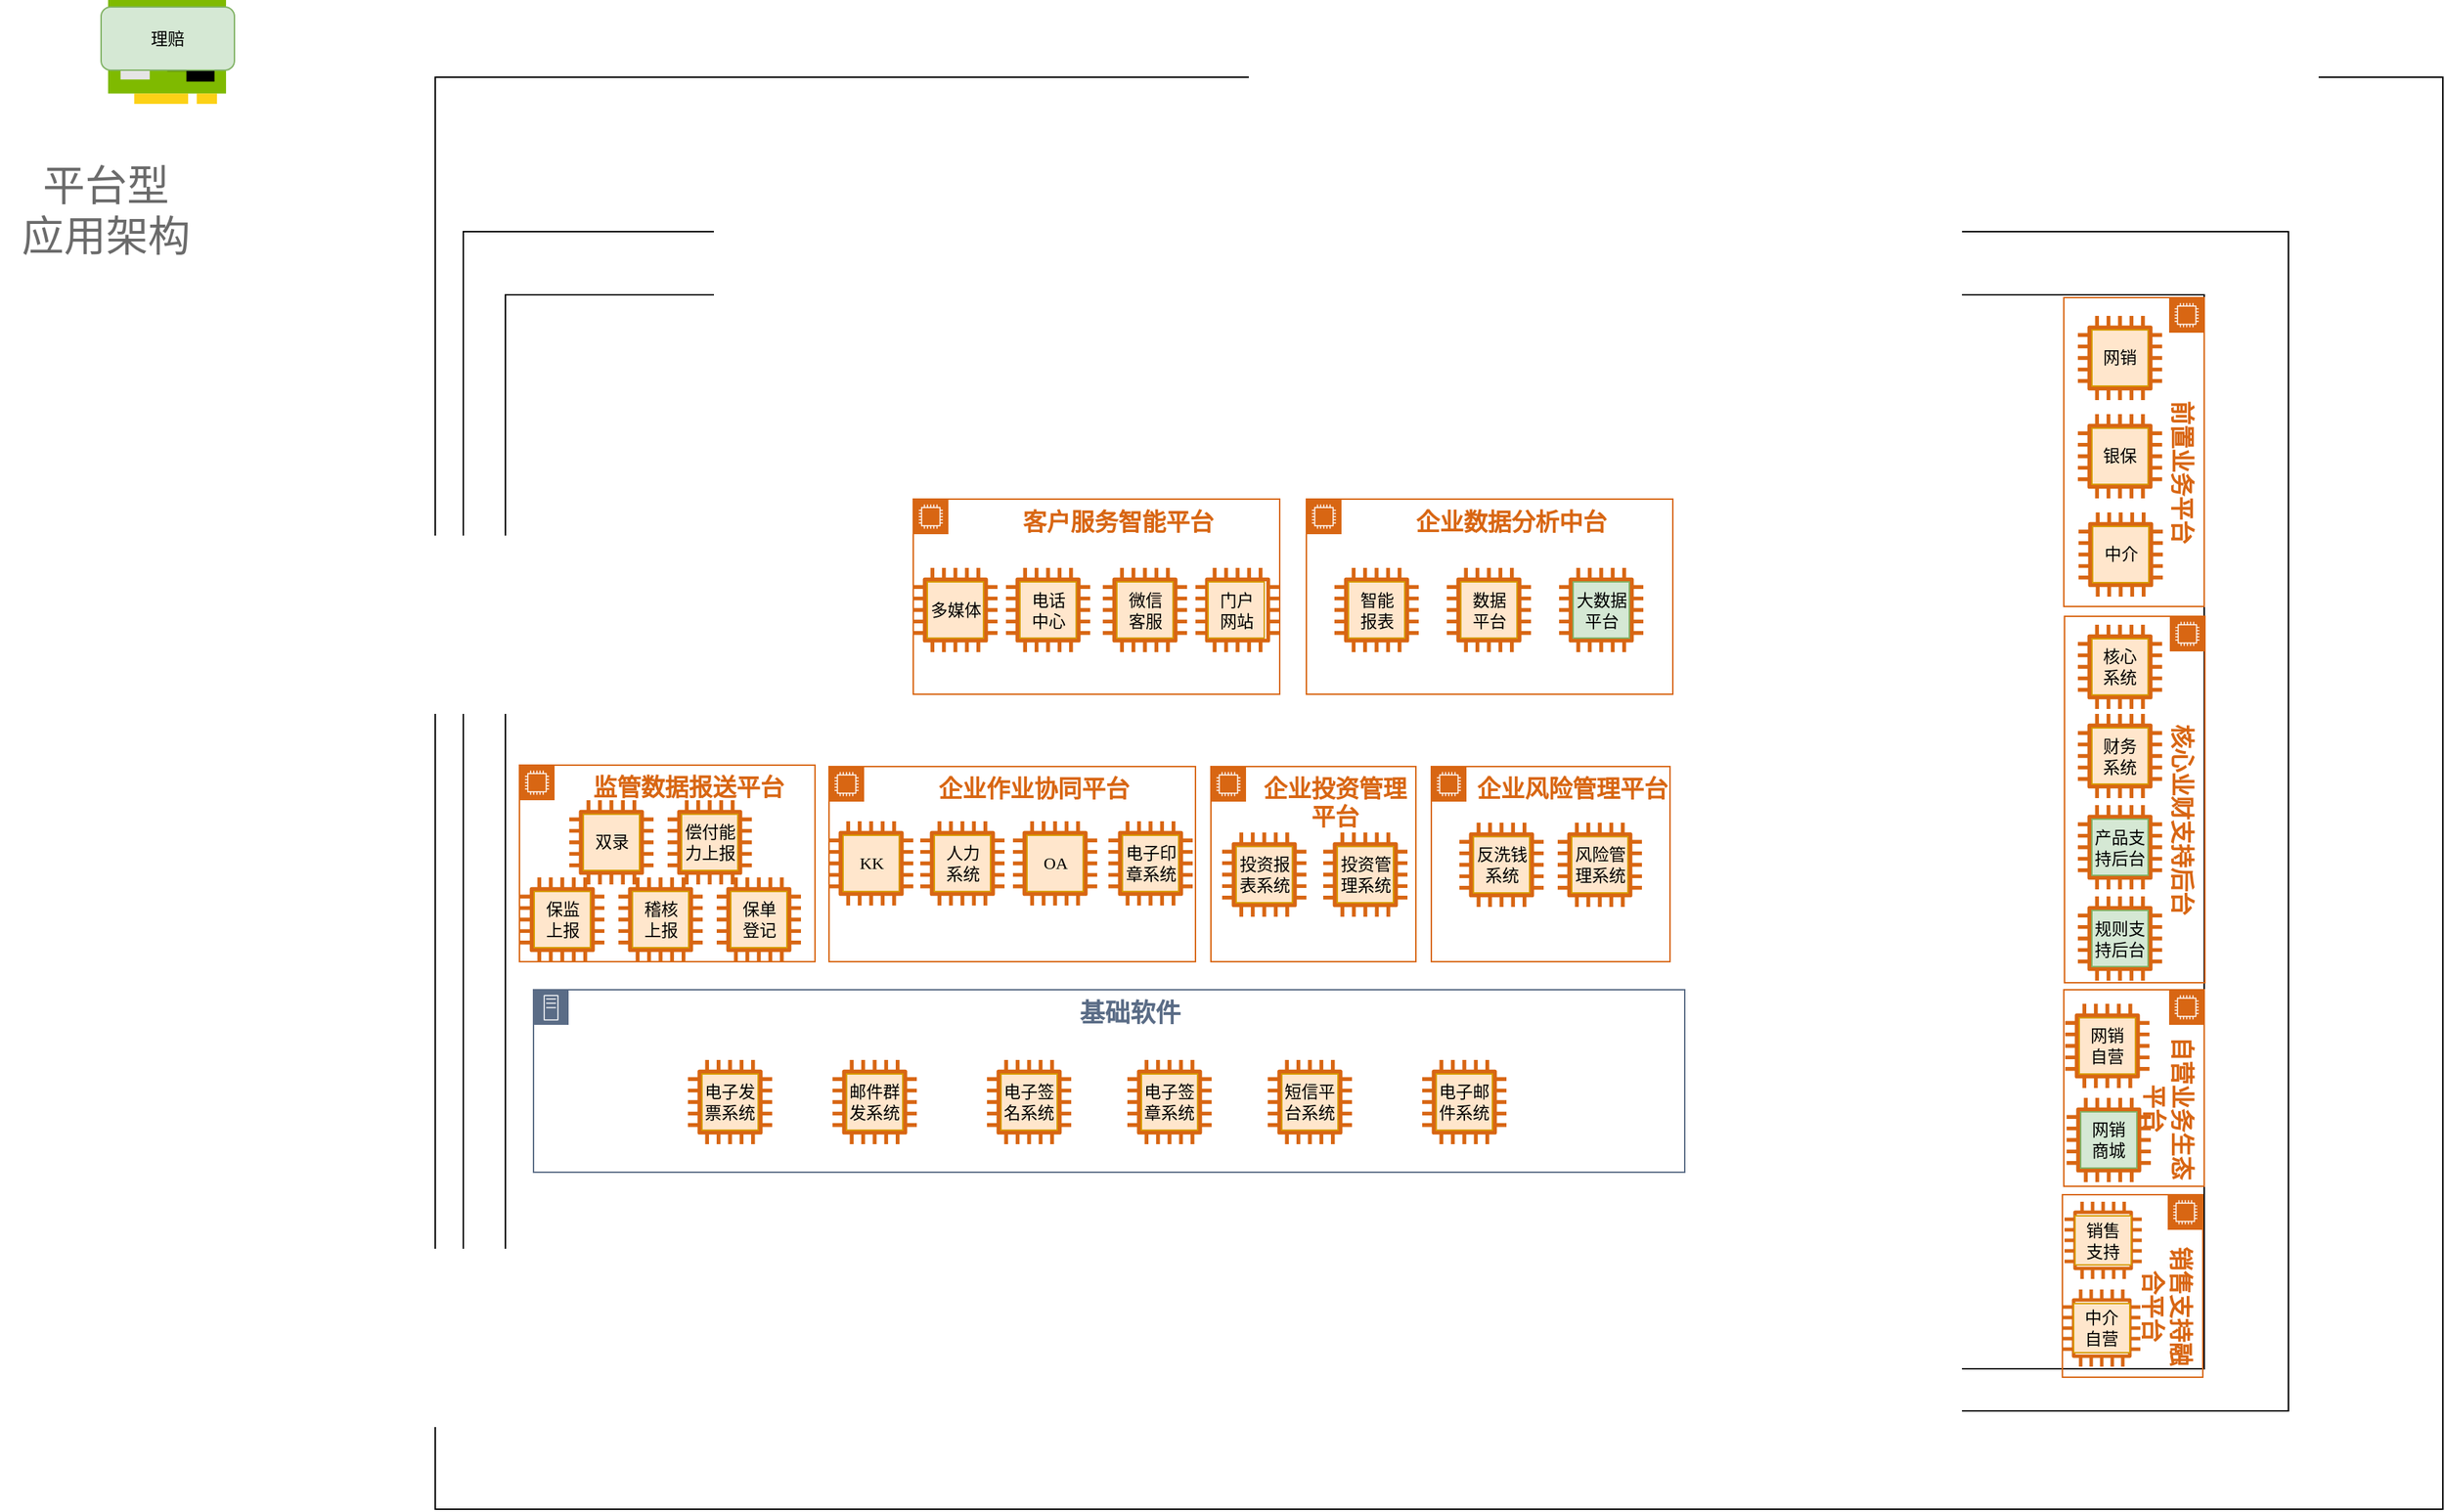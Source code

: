 <mxfile version="14.1.8" type="github">
  <diagram id="sYKwXVKbv2uJBlUBfK5V" name="第 1 页">
    <mxGraphModel dx="1086" dy="554" grid="1" gridSize="10" guides="1" tooltips="1" connect="0" arrows="1" fold="1" page="1" pageScale="1" pageWidth="1600" pageHeight="900" math="0" shadow="0">
      <root>
        <mxCell id="0" />
        <mxCell id="1" parent="0" />
        <mxCell id="cvLDwklnUyzjiHEsLTep-182" value="" style="verticalLabelPosition=bottom;verticalAlign=top;html=1;shape=mxgraph.basic.rect;fillColor2=none;strokeWidth=1;size=20;indent=5;" vertex="1" parent="1">
          <mxGeometry x="990" y="80" width="1430" height="1020" as="geometry" />
        </mxCell>
        <mxCell id="cvLDwklnUyzjiHEsLTep-153" value="平台型&lt;br&gt;应用架构" style="text;html=1;resizable=0;autosize=1;align=center;verticalAlign=middle;points=[];fillColor=none;strokeColor=none;rounded=0;labelBackgroundColor=none;fontFamily=Comic Sans MS;fontSize=30;fontColor=#6B6B6B;" vertex="1" parent="1">
          <mxGeometry x="680" y="130" width="150" height="90" as="geometry" />
        </mxCell>
        <mxCell id="cvLDwklnUyzjiHEsLTep-164" value="" style="aspect=fixed;html=1;points=[];align=center;image;fontSize=12;image=img/lib/mscae/NetworkInterfaceCard.svg;rotation=90;" vertex="1" parent="1">
          <mxGeometry x="762" y="20" width="74" height="84.08" as="geometry" />
        </mxCell>
        <mxCell id="cvLDwklnUyzjiHEsLTep-167" value="理赔" style="rounded=1;whiteSpace=wrap;html=1;fillColor=#d5e8d4;strokeColor=#82b366;" vertex="1" parent="1">
          <mxGeometry x="752" y="30" width="95" height="45" as="geometry" />
        </mxCell>
        <mxCell id="cvLDwklnUyzjiHEsLTep-183" value="" style="verticalLabelPosition=bottom;verticalAlign=top;html=1;shape=mxgraph.basic.rect;fillColor2=none;strokeWidth=1;size=20;indent=5;" vertex="1" parent="1">
          <mxGeometry x="1010" y="190" width="1300" height="840" as="geometry" />
        </mxCell>
        <mxCell id="cvLDwklnUyzjiHEsLTep-184" value="" style="verticalLabelPosition=bottom;verticalAlign=top;html=1;shape=mxgraph.basic.rect;fillColor2=none;strokeWidth=1;size=20;indent=5;" vertex="1" parent="1">
          <mxGeometry x="1040" y="235" width="1210" height="765" as="geometry" />
        </mxCell>
        <mxCell id="cvLDwklnUyzjiHEsLTep-201" value="&lt;span style=&quot;font-size: 17px&quot;&gt;&lt;b&gt;前置业务平台&lt;/b&gt;&lt;/span&gt;" style="points=[[0,0],[0.25,0],[0.5,0],[0.75,0],[1,0],[1,0.25],[1,0.5],[1,0.75],[1,1],[0.75,1],[0.5,1],[0.25,1],[0,1],[0,0.75],[0,0.5],[0,0.25]];outlineConnect=0;gradientColor=none;html=1;whiteSpace=wrap;fontSize=12;fontStyle=0;shape=mxgraph.aws4.group;grIcon=mxgraph.aws4.group_ec2_instance_contents;strokeColor=#D86613;fillColor=none;verticalAlign=top;align=center;spacingLeft=30;fontColor=#D86613;dashed=0;rotation=90;" vertex="1" parent="1">
          <mxGeometry x="2090" y="297" width="220" height="100" as="geometry" />
        </mxCell>
        <mxCell id="cvLDwklnUyzjiHEsLTep-208" value="" style="group" vertex="1" connectable="0" parent="1">
          <mxGeometry x="2160" y="250" width="60" height="60" as="geometry" />
        </mxCell>
        <mxCell id="cvLDwklnUyzjiHEsLTep-209" value="" style="outlineConnect=0;fontColor=#232F3E;gradientColor=none;fillColor=#D86613;strokeColor=none;dashed=0;verticalLabelPosition=bottom;verticalAlign=top;align=center;html=1;fontSize=12;fontStyle=0;aspect=fixed;pointerEvents=1;shape=mxgraph.aws4.instance2;labelBackgroundColor=none;" vertex="1" parent="cvLDwklnUyzjiHEsLTep-208">
          <mxGeometry width="60" height="60" as="geometry" />
        </mxCell>
        <mxCell id="cvLDwklnUyzjiHEsLTep-210" value="网销" style="whiteSpace=wrap;html=1;labelBackgroundColor=none;fontFamily=Comic Sans MS;fillColor=#ffe6cc;strokeColor=#d79b00;" vertex="1" parent="cvLDwklnUyzjiHEsLTep-208">
          <mxGeometry x="10" y="10" width="40" height="40" as="geometry" />
        </mxCell>
        <mxCell id="cvLDwklnUyzjiHEsLTep-213" value="&lt;b&gt;&lt;font style=&quot;font-size: 17px&quot;&gt;销售支持融合平台&lt;/font&gt;&lt;/b&gt;" style="points=[[0,0],[0.25,0],[0.5,0],[0.75,0],[1,0],[1,0.25],[1,0.5],[1,0.75],[1,1],[0.75,1],[0.5,1],[0.25,1],[0,1],[0,0.75],[0,0.5],[0,0.25]];outlineConnect=0;gradientColor=none;html=1;whiteSpace=wrap;fontSize=12;fontStyle=0;shape=mxgraph.aws4.group;grIcon=mxgraph.aws4.group_ec2_instance_contents;strokeColor=#D86613;fillColor=none;verticalAlign=top;align=center;spacingLeft=30;fontColor=#D86613;dashed=0;rotation=90;" vertex="1" parent="1">
          <mxGeometry x="2134" y="891" width="130" height="100" as="geometry" />
        </mxCell>
        <mxCell id="cvLDwklnUyzjiHEsLTep-214" value="" style="group" vertex="1" connectable="0" parent="1">
          <mxGeometry x="2147" y="943.5" width="60" height="55" as="geometry" />
        </mxCell>
        <mxCell id="cvLDwklnUyzjiHEsLTep-215" value="" style="outlineConnect=0;fontColor=#232F3E;gradientColor=none;fillColor=#D86613;strokeColor=none;dashed=0;verticalLabelPosition=bottom;verticalAlign=top;align=center;html=1;fontSize=12;fontStyle=0;aspect=fixed;pointerEvents=1;shape=mxgraph.aws4.instance2;labelBackgroundColor=none;" vertex="1" parent="cvLDwklnUyzjiHEsLTep-214">
          <mxGeometry width="60" height="55" as="geometry" />
        </mxCell>
        <mxCell id="cvLDwklnUyzjiHEsLTep-216" value="中介&lt;br&gt;自营" style="whiteSpace=wrap;html=1;labelBackgroundColor=none;fontFamily=Comic Sans MS;fillColor=#ffe6cc;strokeColor=#d79b00;" vertex="1" parent="cvLDwklnUyzjiHEsLTep-214">
          <mxGeometry x="10" y="10" width="40" height="35" as="geometry" />
        </mxCell>
        <mxCell id="cvLDwklnUyzjiHEsLTep-217" value="" style="group" vertex="1" connectable="0" parent="1">
          <mxGeometry x="2148" y="881" width="60" height="55" as="geometry" />
        </mxCell>
        <mxCell id="cvLDwklnUyzjiHEsLTep-218" value="" style="outlineConnect=0;fontColor=#232F3E;gradientColor=none;fillColor=#D86613;strokeColor=none;dashed=0;verticalLabelPosition=bottom;verticalAlign=top;align=center;html=1;fontSize=12;fontStyle=0;aspect=fixed;pointerEvents=1;shape=mxgraph.aws4.instance2;labelBackgroundColor=none;" vertex="1" parent="cvLDwklnUyzjiHEsLTep-217">
          <mxGeometry width="60" height="55" as="geometry" />
        </mxCell>
        <mxCell id="cvLDwklnUyzjiHEsLTep-219" value="销售&lt;br&gt;支持" style="whiteSpace=wrap;html=1;labelBackgroundColor=none;fontFamily=Comic Sans MS;fillColor=#ffe6cc;strokeColor=#d79b00;" vertex="1" parent="cvLDwklnUyzjiHEsLTep-217">
          <mxGeometry x="10" y="10" width="40" height="35" as="geometry" />
        </mxCell>
        <mxCell id="cvLDwklnUyzjiHEsLTep-227" value="&lt;b&gt;&lt;font style=&quot;font-size: 17px&quot;&gt;自营业务生态平台&lt;/font&gt;&lt;/b&gt;" style="points=[[0,0],[0.25,0],[0.5,0],[0.75,0],[1,0],[1,0.25],[1,0.5],[1,0.75],[1,1],[0.75,1],[0.5,1],[0.25,1],[0,1],[0,0.75],[0,0.5],[0,0.25]];outlineConnect=0;gradientColor=none;html=1;whiteSpace=wrap;fontSize=12;fontStyle=0;shape=mxgraph.aws4.group;grIcon=mxgraph.aws4.group_ec2_instance_contents;strokeColor=#D86613;fillColor=none;verticalAlign=top;align=center;spacingLeft=30;fontColor=#D86613;dashed=0;rotation=90;" vertex="1" parent="1">
          <mxGeometry x="2130" y="750" width="140" height="100" as="geometry" />
        </mxCell>
        <mxCell id="cvLDwklnUyzjiHEsLTep-228" value="" style="group" vertex="1" connectable="0" parent="1">
          <mxGeometry x="2151" y="740" width="60" height="60" as="geometry" />
        </mxCell>
        <mxCell id="cvLDwklnUyzjiHEsLTep-229" value="" style="outlineConnect=0;fontColor=#232F3E;gradientColor=none;fillColor=#D86613;strokeColor=none;dashed=0;verticalLabelPosition=bottom;verticalAlign=top;align=center;html=1;fontSize=12;fontStyle=0;aspect=fixed;pointerEvents=1;shape=mxgraph.aws4.instance2;labelBackgroundColor=none;" vertex="1" parent="cvLDwklnUyzjiHEsLTep-228">
          <mxGeometry width="60" height="60" as="geometry" />
        </mxCell>
        <mxCell id="cvLDwklnUyzjiHEsLTep-230" value="网销&lt;br&gt;自营" style="whiteSpace=wrap;html=1;labelBackgroundColor=none;fontFamily=Comic Sans MS;fillColor=#ffe6cc;strokeColor=#d79b00;" vertex="1" parent="cvLDwklnUyzjiHEsLTep-228">
          <mxGeometry x="10" y="10" width="40" height="40" as="geometry" />
        </mxCell>
        <mxCell id="cvLDwklnUyzjiHEsLTep-231" value="" style="group" vertex="1" connectable="0" parent="1">
          <mxGeometry x="2152" y="807" width="60" height="60" as="geometry" />
        </mxCell>
        <mxCell id="cvLDwklnUyzjiHEsLTep-232" value="" style="outlineConnect=0;fontColor=#232F3E;gradientColor=none;fillColor=#D86613;strokeColor=none;dashed=0;verticalLabelPosition=bottom;verticalAlign=top;align=center;html=1;fontSize=12;fontStyle=0;aspect=fixed;pointerEvents=1;shape=mxgraph.aws4.instance2;labelBackgroundColor=none;" vertex="1" parent="cvLDwklnUyzjiHEsLTep-231">
          <mxGeometry width="60" height="60" as="geometry" />
        </mxCell>
        <mxCell id="cvLDwklnUyzjiHEsLTep-233" value="网销&lt;br&gt;商城" style="whiteSpace=wrap;html=1;labelBackgroundColor=none;fontFamily=Comic Sans MS;fillColor=#d5e8d4;strokeColor=#82b366;" vertex="1" parent="cvLDwklnUyzjiHEsLTep-231">
          <mxGeometry x="10" y="10" width="40" height="40" as="geometry" />
        </mxCell>
        <mxCell id="cvLDwklnUyzjiHEsLTep-234" value="&lt;b&gt;&lt;font style=&quot;font-size: 17px&quot;&gt;核心业财支持后台&lt;/font&gt;&lt;/b&gt;" style="points=[[0,0],[0.25,0],[0.5,0],[0.75,0],[1,0],[1,0.25],[1,0.5],[1,0.75],[1,1],[0.75,1],[0.5,1],[0.25,1],[0,1],[0,0.75],[0,0.5],[0,0.25]];outlineConnect=0;gradientColor=none;html=1;whiteSpace=wrap;fontSize=12;fontStyle=0;shape=mxgraph.aws4.group;grIcon=mxgraph.aws4.group_ec2_instance_contents;strokeColor=#D86613;fillColor=none;verticalAlign=top;align=center;spacingLeft=30;fontColor=#D86613;dashed=0;rotation=90;" vertex="1" parent="1">
          <mxGeometry x="2070" y="544.5" width="261" height="100" as="geometry" />
        </mxCell>
        <mxCell id="cvLDwklnUyzjiHEsLTep-235" value="&lt;b&gt;&lt;font style=&quot;font-size: 17px&quot;&gt;客户服务智能平台&lt;/font&gt;&lt;/b&gt;" style="points=[[0,0],[0.25,0],[0.5,0],[0.75,0],[1,0],[1,0.25],[1,0.5],[1,0.75],[1,1],[0.75,1],[0.5,1],[0.25,1],[0,1],[0,0.75],[0,0.5],[0,0.25]];outlineConnect=0;gradientColor=none;html=1;whiteSpace=wrap;fontSize=12;fontStyle=0;shape=mxgraph.aws4.group;grIcon=mxgraph.aws4.group_ec2_instance_contents;strokeColor=#D86613;fillColor=none;verticalAlign=top;align=center;spacingLeft=30;fontColor=#D86613;dashed=0;" vertex="1" parent="1">
          <mxGeometry x="1330.5" y="380.5" width="261" height="139" as="geometry" />
        </mxCell>
        <mxCell id="cvLDwklnUyzjiHEsLTep-236" value="&lt;b&gt;&lt;font style=&quot;font-size: 17px&quot;&gt;企业数据分析中台&lt;/font&gt;&lt;/b&gt;" style="points=[[0,0],[0.25,0],[0.5,0],[0.75,0],[1,0],[1,0.25],[1,0.5],[1,0.75],[1,1],[0.75,1],[0.5,1],[0.25,1],[0,1],[0,0.75],[0,0.5],[0,0.25]];outlineConnect=0;gradientColor=none;html=1;whiteSpace=wrap;fontSize=12;fontStyle=0;shape=mxgraph.aws4.group;grIcon=mxgraph.aws4.group_ec2_instance_contents;strokeColor=#D86613;fillColor=none;verticalAlign=top;align=center;spacingLeft=30;fontColor=#D86613;dashed=0;" vertex="1" parent="1">
          <mxGeometry x="1610.5" y="380.5" width="261" height="139" as="geometry" />
        </mxCell>
        <mxCell id="cvLDwklnUyzjiHEsLTep-237" value="" style="group" vertex="1" connectable="0" parent="1">
          <mxGeometry x="2160" y="470" width="60" height="60" as="geometry" />
        </mxCell>
        <mxCell id="cvLDwklnUyzjiHEsLTep-238" value="" style="outlineConnect=0;fontColor=#232F3E;gradientColor=none;fillColor=#D86613;strokeColor=none;dashed=0;verticalLabelPosition=bottom;verticalAlign=top;align=center;html=1;fontSize=12;fontStyle=0;aspect=fixed;pointerEvents=1;shape=mxgraph.aws4.instance2;labelBackgroundColor=none;" vertex="1" parent="cvLDwklnUyzjiHEsLTep-237">
          <mxGeometry width="60" height="60" as="geometry" />
        </mxCell>
        <mxCell id="cvLDwklnUyzjiHEsLTep-239" value="核心&lt;br&gt;系统" style="whiteSpace=wrap;html=1;labelBackgroundColor=none;fontFamily=Comic Sans MS;fillColor=#ffe6cc;strokeColor=#d79b00;" vertex="1" parent="cvLDwklnUyzjiHEsLTep-237">
          <mxGeometry x="10" y="10" width="40" height="40" as="geometry" />
        </mxCell>
        <mxCell id="cvLDwklnUyzjiHEsLTep-240" value="" style="group" vertex="1" connectable="0" parent="1">
          <mxGeometry x="2160" y="533.5" width="60" height="60" as="geometry" />
        </mxCell>
        <mxCell id="cvLDwklnUyzjiHEsLTep-241" value="" style="outlineConnect=0;fontColor=#232F3E;gradientColor=none;fillColor=#D86613;strokeColor=none;dashed=0;verticalLabelPosition=bottom;verticalAlign=top;align=center;html=1;fontSize=12;fontStyle=0;aspect=fixed;pointerEvents=1;shape=mxgraph.aws4.instance2;labelBackgroundColor=none;" vertex="1" parent="cvLDwklnUyzjiHEsLTep-240">
          <mxGeometry width="60" height="60" as="geometry" />
        </mxCell>
        <mxCell id="cvLDwklnUyzjiHEsLTep-242" value="财务&lt;br&gt;系统" style="whiteSpace=wrap;html=1;labelBackgroundColor=none;fontFamily=Comic Sans MS;fillColor=#ffe6cc;strokeColor=#d79b00;" vertex="1" parent="cvLDwklnUyzjiHEsLTep-240">
          <mxGeometry x="10" y="10" width="40" height="40" as="geometry" />
        </mxCell>
        <mxCell id="cvLDwklnUyzjiHEsLTep-243" value="" style="group" vertex="1" connectable="0" parent="1">
          <mxGeometry x="1330.5" y="429.5" width="60" height="60" as="geometry" />
        </mxCell>
        <mxCell id="cvLDwklnUyzjiHEsLTep-244" value="" style="outlineConnect=0;fontColor=#232F3E;gradientColor=none;fillColor=#D86613;strokeColor=none;dashed=0;verticalLabelPosition=bottom;verticalAlign=top;align=center;html=1;fontSize=12;fontStyle=0;aspect=fixed;pointerEvents=1;shape=mxgraph.aws4.instance2;labelBackgroundColor=none;" vertex="1" parent="cvLDwklnUyzjiHEsLTep-243">
          <mxGeometry width="60" height="60" as="geometry" />
        </mxCell>
        <mxCell id="cvLDwklnUyzjiHEsLTep-245" value="多媒体" style="whiteSpace=wrap;html=1;labelBackgroundColor=none;fontFamily=Comic Sans MS;fillColor=#ffe6cc;strokeColor=#d79b00;" vertex="1" parent="cvLDwklnUyzjiHEsLTep-243">
          <mxGeometry x="10" y="10" width="40" height="40" as="geometry" />
        </mxCell>
        <mxCell id="cvLDwklnUyzjiHEsLTep-246" value="" style="group" vertex="1" connectable="0" parent="1">
          <mxGeometry x="1396.5" y="429.5" width="60" height="60" as="geometry" />
        </mxCell>
        <mxCell id="cvLDwklnUyzjiHEsLTep-247" value="" style="outlineConnect=0;fontColor=#232F3E;gradientColor=none;fillColor=#D86613;strokeColor=none;dashed=0;verticalLabelPosition=bottom;verticalAlign=top;align=center;html=1;fontSize=12;fontStyle=0;aspect=fixed;pointerEvents=1;shape=mxgraph.aws4.instance2;labelBackgroundColor=none;" vertex="1" parent="cvLDwklnUyzjiHEsLTep-246">
          <mxGeometry width="60" height="60" as="geometry" />
        </mxCell>
        <mxCell id="cvLDwklnUyzjiHEsLTep-248" value="电话&lt;br&gt;中心" style="whiteSpace=wrap;html=1;labelBackgroundColor=none;fontFamily=Comic Sans MS;fillColor=#ffe6cc;strokeColor=#d79b00;" vertex="1" parent="cvLDwklnUyzjiHEsLTep-246">
          <mxGeometry x="10" y="10" width="40" height="40" as="geometry" />
        </mxCell>
        <mxCell id="cvLDwklnUyzjiHEsLTep-249" value="" style="group" vertex="1" connectable="0" parent="1">
          <mxGeometry x="1465.5" y="429.5" width="60" height="60" as="geometry" />
        </mxCell>
        <mxCell id="cvLDwklnUyzjiHEsLTep-250" value="" style="outlineConnect=0;fontColor=#232F3E;gradientColor=none;fillColor=#D86613;strokeColor=none;dashed=0;verticalLabelPosition=bottom;verticalAlign=top;align=center;html=1;fontSize=12;fontStyle=0;aspect=fixed;pointerEvents=1;shape=mxgraph.aws4.instance2;labelBackgroundColor=none;" vertex="1" parent="cvLDwklnUyzjiHEsLTep-249">
          <mxGeometry width="60" height="60" as="geometry" />
        </mxCell>
        <mxCell id="cvLDwklnUyzjiHEsLTep-251" value="微信&lt;br&gt;客服&lt;br&gt;" style="whiteSpace=wrap;html=1;labelBackgroundColor=none;fontFamily=Comic Sans MS;fillColor=#ffe6cc;strokeColor=#d79b00;" vertex="1" parent="cvLDwklnUyzjiHEsLTep-249">
          <mxGeometry x="10" y="10" width="40" height="40" as="geometry" />
        </mxCell>
        <mxCell id="cvLDwklnUyzjiHEsLTep-252" value="" style="group" vertex="1" connectable="0" parent="1">
          <mxGeometry x="1531.5" y="429.5" width="60" height="60" as="geometry" />
        </mxCell>
        <mxCell id="cvLDwklnUyzjiHEsLTep-253" value="" style="outlineConnect=0;fontColor=#232F3E;gradientColor=none;fillColor=#D86613;strokeColor=none;dashed=0;verticalLabelPosition=bottom;verticalAlign=top;align=center;html=1;fontSize=12;fontStyle=0;aspect=fixed;pointerEvents=1;shape=mxgraph.aws4.instance2;labelBackgroundColor=none;" vertex="1" parent="cvLDwklnUyzjiHEsLTep-252">
          <mxGeometry width="60" height="60" as="geometry" />
        </mxCell>
        <mxCell id="cvLDwklnUyzjiHEsLTep-254" value="门户&lt;br&gt;网站" style="whiteSpace=wrap;html=1;labelBackgroundColor=none;fontFamily=Comic Sans MS;fillColor=#ffe6cc;strokeColor=#d79b00;" vertex="1" parent="cvLDwklnUyzjiHEsLTep-252">
          <mxGeometry x="9" y="10" width="40" height="40" as="geometry" />
        </mxCell>
        <mxCell id="cvLDwklnUyzjiHEsLTep-255" value="" style="group" vertex="1" connectable="0" parent="1">
          <mxGeometry x="1630.5" y="429.5" width="60" height="60" as="geometry" />
        </mxCell>
        <mxCell id="cvLDwklnUyzjiHEsLTep-256" value="" style="outlineConnect=0;fontColor=#232F3E;gradientColor=none;fillColor=#D86613;strokeColor=none;dashed=0;verticalLabelPosition=bottom;verticalAlign=top;align=center;html=1;fontSize=12;fontStyle=0;aspect=fixed;pointerEvents=1;shape=mxgraph.aws4.instance2;labelBackgroundColor=none;" vertex="1" parent="cvLDwklnUyzjiHEsLTep-255">
          <mxGeometry width="60" height="60" as="geometry" />
        </mxCell>
        <mxCell id="cvLDwklnUyzjiHEsLTep-257" value="智能&lt;br&gt;报表" style="whiteSpace=wrap;html=1;labelBackgroundColor=none;fontFamily=Comic Sans MS;fillColor=#ffe6cc;strokeColor=#d79b00;" vertex="1" parent="cvLDwklnUyzjiHEsLTep-255">
          <mxGeometry x="10" y="10" width="40" height="40" as="geometry" />
        </mxCell>
        <mxCell id="cvLDwklnUyzjiHEsLTep-258" value="" style="group" vertex="1" connectable="0" parent="1">
          <mxGeometry x="1710.5" y="429.5" width="60" height="60" as="geometry" />
        </mxCell>
        <mxCell id="cvLDwklnUyzjiHEsLTep-259" value="" style="outlineConnect=0;fontColor=#232F3E;gradientColor=none;fillColor=#D86613;strokeColor=none;dashed=0;verticalLabelPosition=bottom;verticalAlign=top;align=center;html=1;fontSize=12;fontStyle=0;aspect=fixed;pointerEvents=1;shape=mxgraph.aws4.instance2;labelBackgroundColor=none;" vertex="1" parent="cvLDwklnUyzjiHEsLTep-258">
          <mxGeometry width="60" height="60" as="geometry" />
        </mxCell>
        <mxCell id="cvLDwklnUyzjiHEsLTep-260" value="数据&lt;br&gt;平台" style="whiteSpace=wrap;html=1;labelBackgroundColor=none;fontFamily=Comic Sans MS;fillColor=#ffe6cc;strokeColor=#d79b00;" vertex="1" parent="cvLDwklnUyzjiHEsLTep-258">
          <mxGeometry x="10" y="10" width="40" height="40" as="geometry" />
        </mxCell>
        <mxCell id="cvLDwklnUyzjiHEsLTep-261" value="" style="group" vertex="1" connectable="0" parent="1">
          <mxGeometry x="2160" y="598.5" width="60" height="60" as="geometry" />
        </mxCell>
        <mxCell id="cvLDwklnUyzjiHEsLTep-262" value="" style="outlineConnect=0;fontColor=#232F3E;gradientColor=none;fillColor=#D86613;strokeColor=none;dashed=0;verticalLabelPosition=bottom;verticalAlign=top;align=center;html=1;fontSize=12;fontStyle=0;aspect=fixed;pointerEvents=1;shape=mxgraph.aws4.instance2;labelBackgroundColor=none;" vertex="1" parent="cvLDwklnUyzjiHEsLTep-261">
          <mxGeometry width="60" height="60" as="geometry" />
        </mxCell>
        <mxCell id="cvLDwklnUyzjiHEsLTep-263" value="产品支持后台" style="whiteSpace=wrap;html=1;labelBackgroundColor=none;fontFamily=Comic Sans MS;fillColor=#d5e8d4;strokeColor=#82b366;" vertex="1" parent="cvLDwklnUyzjiHEsLTep-261">
          <mxGeometry x="10" y="10" width="40" height="40" as="geometry" />
        </mxCell>
        <mxCell id="cvLDwklnUyzjiHEsLTep-264" value="" style="group" vertex="1" connectable="0" parent="1">
          <mxGeometry x="2160" y="663.5" width="60" height="60" as="geometry" />
        </mxCell>
        <mxCell id="cvLDwklnUyzjiHEsLTep-265" value="" style="outlineConnect=0;fontColor=#232F3E;gradientColor=none;fillColor=#D86613;strokeColor=none;dashed=0;verticalLabelPosition=bottom;verticalAlign=top;align=center;html=1;fontSize=12;fontStyle=0;aspect=fixed;pointerEvents=1;shape=mxgraph.aws4.instance2;labelBackgroundColor=none;" vertex="1" parent="cvLDwklnUyzjiHEsLTep-264">
          <mxGeometry width="60" height="60" as="geometry" />
        </mxCell>
        <mxCell id="cvLDwklnUyzjiHEsLTep-266" value="规则支持后台" style="whiteSpace=wrap;html=1;labelBackgroundColor=none;fontFamily=Comic Sans MS;fillColor=#d5e8d4;strokeColor=#82b366;" vertex="1" parent="cvLDwklnUyzjiHEsLTep-264">
          <mxGeometry x="10" y="10" width="40" height="40" as="geometry" />
        </mxCell>
        <mxCell id="cvLDwklnUyzjiHEsLTep-267" value="" style="group" vertex="1" connectable="0" parent="1">
          <mxGeometry x="1790.5" y="429.5" width="60" height="60" as="geometry" />
        </mxCell>
        <mxCell id="cvLDwklnUyzjiHEsLTep-268" value="" style="outlineConnect=0;fontColor=#232F3E;gradientColor=none;fillColor=#D86613;strokeColor=none;dashed=0;verticalLabelPosition=bottom;verticalAlign=top;align=center;html=1;fontSize=12;fontStyle=0;aspect=fixed;pointerEvents=1;shape=mxgraph.aws4.instance2;labelBackgroundColor=none;" vertex="1" parent="cvLDwklnUyzjiHEsLTep-267">
          <mxGeometry width="60" height="60" as="geometry" />
        </mxCell>
        <mxCell id="cvLDwklnUyzjiHEsLTep-269" value="大数据&lt;br&gt;平台" style="whiteSpace=wrap;html=1;labelBackgroundColor=none;fontFamily=Comic Sans MS;fillColor=#d5e8d4;strokeColor=#82b366;" vertex="1" parent="cvLDwklnUyzjiHEsLTep-267">
          <mxGeometry x="10" y="10" width="40" height="40" as="geometry" />
        </mxCell>
        <mxCell id="cvLDwklnUyzjiHEsLTep-270" value="&lt;b&gt;&lt;font style=&quot;font-size: 17px&quot;&gt;监管数据报送平台&lt;/font&gt;&lt;/b&gt;" style="points=[[0,0],[0.25,0],[0.5,0],[0.75,0],[1,0],[1,0.25],[1,0.5],[1,0.75],[1,1],[0.75,1],[0.5,1],[0.25,1],[0,1],[0,0.75],[0,0.5],[0,0.25]];outlineConnect=0;gradientColor=none;html=1;whiteSpace=wrap;fontSize=12;fontStyle=0;shape=mxgraph.aws4.group;grIcon=mxgraph.aws4.group_ec2_instance_contents;strokeColor=#D86613;fillColor=none;verticalAlign=top;align=center;spacingLeft=30;fontColor=#D86613;dashed=0;" vertex="1" parent="1">
          <mxGeometry x="1050" y="570" width="210.5" height="140" as="geometry" />
        </mxCell>
        <mxCell id="cvLDwklnUyzjiHEsLTep-271" value="&lt;b&gt;&lt;font style=&quot;font-size: 17px&quot;&gt;企业作业协同平台&lt;/font&gt;&lt;/b&gt;" style="points=[[0,0],[0.25,0],[0.5,0],[0.75,0],[1,0],[1,0.25],[1,0.5],[1,0.75],[1,1],[0.75,1],[0.5,1],[0.25,1],[0,1],[0,0.75],[0,0.5],[0,0.25]];outlineConnect=0;gradientColor=none;html=1;whiteSpace=wrap;fontSize=12;fontStyle=0;shape=mxgraph.aws4.group;grIcon=mxgraph.aws4.group_ec2_instance_contents;strokeColor=#D86613;fillColor=none;verticalAlign=top;align=center;spacingLeft=30;fontColor=#D86613;dashed=0;" vertex="1" parent="1">
          <mxGeometry x="1270.5" y="571" width="261" height="139" as="geometry" />
        </mxCell>
        <mxCell id="cvLDwklnUyzjiHEsLTep-272" value="&lt;b&gt;&lt;font style=&quot;font-size: 17px&quot;&gt;企业投资管理平台&lt;/font&gt;&lt;/b&gt;" style="points=[[0,0],[0.25,0],[0.5,0],[0.75,0],[1,0],[1,0.25],[1,0.5],[1,0.75],[1,1],[0.75,1],[0.5,1],[0.25,1],[0,1],[0,0.75],[0,0.5],[0,0.25]];outlineConnect=0;gradientColor=none;html=1;whiteSpace=wrap;fontSize=12;fontStyle=0;shape=mxgraph.aws4.group;grIcon=mxgraph.aws4.group_ec2_instance_contents;strokeColor=#D86613;fillColor=none;verticalAlign=top;align=center;spacingLeft=30;fontColor=#D86613;dashed=0;" vertex="1" parent="1">
          <mxGeometry x="1542.5" y="571" width="146" height="139" as="geometry" />
        </mxCell>
        <mxCell id="cvLDwklnUyzjiHEsLTep-273" value="&lt;b&gt;&lt;font style=&quot;font-size: 17px&quot;&gt;企业风险管理平台&lt;/font&gt;&lt;/b&gt;" style="points=[[0,0],[0.25,0],[0.5,0],[0.75,0],[1,0],[1,0.25],[1,0.5],[1,0.75],[1,1],[0.75,1],[0.5,1],[0.25,1],[0,1],[0,0.75],[0,0.5],[0,0.25]];outlineConnect=0;gradientColor=none;html=1;whiteSpace=wrap;fontSize=12;fontStyle=0;shape=mxgraph.aws4.group;grIcon=mxgraph.aws4.group_ec2_instance_contents;strokeColor=#D86613;fillColor=none;verticalAlign=top;align=center;spacingLeft=30;fontColor=#D86613;dashed=0;" vertex="1" parent="1">
          <mxGeometry x="1699.5" y="571" width="170" height="139" as="geometry" />
        </mxCell>
        <mxCell id="cvLDwklnUyzjiHEsLTep-274" value="" style="group" vertex="1" connectable="0" parent="1">
          <mxGeometry x="1050.5" y="650" width="60" height="60" as="geometry" />
        </mxCell>
        <mxCell id="cvLDwklnUyzjiHEsLTep-275" value="" style="outlineConnect=0;fontColor=#232F3E;gradientColor=none;fillColor=#D86613;strokeColor=none;dashed=0;verticalLabelPosition=bottom;verticalAlign=top;align=center;html=1;fontSize=12;fontStyle=0;aspect=fixed;pointerEvents=1;shape=mxgraph.aws4.instance2;labelBackgroundColor=none;" vertex="1" parent="cvLDwklnUyzjiHEsLTep-274">
          <mxGeometry width="60" height="60" as="geometry" />
        </mxCell>
        <mxCell id="cvLDwklnUyzjiHEsLTep-276" value="保监&lt;br&gt;上报" style="whiteSpace=wrap;html=1;labelBackgroundColor=none;fontFamily=Comic Sans MS;fillColor=#ffe6cc;strokeColor=#d79b00;" vertex="1" parent="cvLDwklnUyzjiHEsLTep-274">
          <mxGeometry x="10" y="10" width="40" height="40" as="geometry" />
        </mxCell>
        <mxCell id="cvLDwklnUyzjiHEsLTep-277" value="" style="group" vertex="1" connectable="0" parent="1">
          <mxGeometry x="1120.5" y="650" width="60" height="60" as="geometry" />
        </mxCell>
        <mxCell id="cvLDwklnUyzjiHEsLTep-278" value="" style="outlineConnect=0;fontColor=#232F3E;gradientColor=none;fillColor=#D86613;strokeColor=none;dashed=0;verticalLabelPosition=bottom;verticalAlign=top;align=center;html=1;fontSize=12;fontStyle=0;aspect=fixed;pointerEvents=1;shape=mxgraph.aws4.instance2;labelBackgroundColor=none;" vertex="1" parent="cvLDwklnUyzjiHEsLTep-277">
          <mxGeometry width="60" height="60" as="geometry" />
        </mxCell>
        <mxCell id="cvLDwklnUyzjiHEsLTep-279" value="稽核&lt;br&gt;上报" style="whiteSpace=wrap;html=1;labelBackgroundColor=none;fontFamily=Comic Sans MS;fillColor=#ffe6cc;strokeColor=#d79b00;" vertex="1" parent="cvLDwklnUyzjiHEsLTep-277">
          <mxGeometry x="10" y="10" width="40" height="40" as="geometry" />
        </mxCell>
        <mxCell id="cvLDwklnUyzjiHEsLTep-280" value="" style="group" vertex="1" connectable="0" parent="1">
          <mxGeometry x="1190.5" y="650" width="60" height="60" as="geometry" />
        </mxCell>
        <mxCell id="cvLDwklnUyzjiHEsLTep-281" value="" style="outlineConnect=0;fontColor=#232F3E;gradientColor=none;fillColor=#D86613;strokeColor=none;dashed=0;verticalLabelPosition=bottom;verticalAlign=top;align=center;html=1;fontSize=12;fontStyle=0;aspect=fixed;pointerEvents=1;shape=mxgraph.aws4.instance2;labelBackgroundColor=none;" vertex="1" parent="cvLDwklnUyzjiHEsLTep-280">
          <mxGeometry width="60" height="60" as="geometry" />
        </mxCell>
        <mxCell id="cvLDwklnUyzjiHEsLTep-282" value="保单&lt;br&gt;登记" style="whiteSpace=wrap;html=1;labelBackgroundColor=none;fontFamily=Comic Sans MS;fillColor=#ffe6cc;strokeColor=#d79b00;" vertex="1" parent="cvLDwklnUyzjiHEsLTep-280">
          <mxGeometry x="10" y="10" width="40" height="40" as="geometry" />
        </mxCell>
        <mxCell id="cvLDwklnUyzjiHEsLTep-283" value="" style="group" vertex="1" connectable="0" parent="1">
          <mxGeometry x="1085.5" y="595" width="60" height="60" as="geometry" />
        </mxCell>
        <mxCell id="cvLDwklnUyzjiHEsLTep-284" value="" style="outlineConnect=0;fontColor=#232F3E;gradientColor=none;fillColor=#D86613;strokeColor=none;dashed=0;verticalLabelPosition=bottom;verticalAlign=top;align=center;html=1;fontSize=12;fontStyle=0;aspect=fixed;pointerEvents=1;shape=mxgraph.aws4.instance2;labelBackgroundColor=none;" vertex="1" parent="cvLDwklnUyzjiHEsLTep-283">
          <mxGeometry width="60" height="60" as="geometry" />
        </mxCell>
        <mxCell id="cvLDwklnUyzjiHEsLTep-285" value="双录" style="whiteSpace=wrap;html=1;labelBackgroundColor=none;fontFamily=Comic Sans MS;fillColor=#ffe6cc;strokeColor=#d79b00;" vertex="1" parent="cvLDwklnUyzjiHEsLTep-283">
          <mxGeometry x="10" y="10" width="40" height="40" as="geometry" />
        </mxCell>
        <mxCell id="cvLDwklnUyzjiHEsLTep-286" value="" style="group" vertex="1" connectable="0" parent="1">
          <mxGeometry x="1155.5" y="595" width="60" height="60" as="geometry" />
        </mxCell>
        <mxCell id="cvLDwklnUyzjiHEsLTep-287" value="" style="outlineConnect=0;fontColor=#232F3E;gradientColor=none;fillColor=#D86613;strokeColor=none;dashed=0;verticalLabelPosition=bottom;verticalAlign=top;align=center;html=1;fontSize=12;fontStyle=0;aspect=fixed;pointerEvents=1;shape=mxgraph.aws4.instance2;labelBackgroundColor=none;" vertex="1" parent="cvLDwklnUyzjiHEsLTep-286">
          <mxGeometry width="60" height="60" as="geometry" />
        </mxCell>
        <mxCell id="cvLDwklnUyzjiHEsLTep-288" value="偿付能力上报" style="whiteSpace=wrap;html=1;labelBackgroundColor=none;fontFamily=Comic Sans MS;fillColor=#ffe6cc;strokeColor=#d79b00;align=center;" vertex="1" parent="cvLDwklnUyzjiHEsLTep-286">
          <mxGeometry x="10" y="10" width="40" height="40" as="geometry" />
        </mxCell>
        <mxCell id="cvLDwklnUyzjiHEsLTep-289" value="" style="group" vertex="1" connectable="0" parent="1">
          <mxGeometry x="1270.5" y="610" width="60" height="60" as="geometry" />
        </mxCell>
        <mxCell id="cvLDwklnUyzjiHEsLTep-290" value="" style="outlineConnect=0;fontColor=#232F3E;gradientColor=none;fillColor=#D86613;strokeColor=none;dashed=0;verticalLabelPosition=bottom;verticalAlign=top;align=center;html=1;fontSize=12;fontStyle=0;aspect=fixed;pointerEvents=1;shape=mxgraph.aws4.instance2;labelBackgroundColor=none;" vertex="1" parent="cvLDwklnUyzjiHEsLTep-289">
          <mxGeometry width="60" height="60" as="geometry" />
        </mxCell>
        <mxCell id="cvLDwklnUyzjiHEsLTep-291" value="KK" style="whiteSpace=wrap;html=1;labelBackgroundColor=none;fontFamily=Comic Sans MS;fillColor=#ffe6cc;strokeColor=#d79b00;align=center;" vertex="1" parent="cvLDwklnUyzjiHEsLTep-289">
          <mxGeometry x="10" y="10" width="40" height="40" as="geometry" />
        </mxCell>
        <mxCell id="cvLDwklnUyzjiHEsLTep-292" value="" style="group" vertex="1" connectable="0" parent="1">
          <mxGeometry x="1335.5" y="610" width="60" height="60" as="geometry" />
        </mxCell>
        <mxCell id="cvLDwklnUyzjiHEsLTep-293" value="" style="outlineConnect=0;fontColor=#232F3E;gradientColor=none;fillColor=#D86613;strokeColor=none;dashed=0;verticalLabelPosition=bottom;verticalAlign=top;align=center;html=1;fontSize=12;fontStyle=0;aspect=fixed;pointerEvents=1;shape=mxgraph.aws4.instance2;labelBackgroundColor=none;" vertex="1" parent="cvLDwklnUyzjiHEsLTep-292">
          <mxGeometry width="60" height="60" as="geometry" />
        </mxCell>
        <mxCell id="cvLDwklnUyzjiHEsLTep-294" value="人力&lt;br&gt;系统" style="whiteSpace=wrap;html=1;labelBackgroundColor=none;fontFamily=Comic Sans MS;fillColor=#ffe6cc;strokeColor=#d79b00;align=center;" vertex="1" parent="cvLDwklnUyzjiHEsLTep-292">
          <mxGeometry x="10" y="10" width="40" height="40" as="geometry" />
        </mxCell>
        <mxCell id="cvLDwklnUyzjiHEsLTep-295" value="" style="group" vertex="1" connectable="0" parent="1">
          <mxGeometry x="1401.5" y="610" width="60" height="60" as="geometry" />
        </mxCell>
        <mxCell id="cvLDwklnUyzjiHEsLTep-296" value="" style="outlineConnect=0;fontColor=#232F3E;gradientColor=none;fillColor=#D86613;strokeColor=none;dashed=0;verticalLabelPosition=bottom;verticalAlign=top;align=center;html=1;fontSize=12;fontStyle=0;aspect=fixed;pointerEvents=1;shape=mxgraph.aws4.instance2;labelBackgroundColor=none;" vertex="1" parent="cvLDwklnUyzjiHEsLTep-295">
          <mxGeometry width="60" height="60" as="geometry" />
        </mxCell>
        <mxCell id="cvLDwklnUyzjiHEsLTep-297" value="OA" style="whiteSpace=wrap;html=1;labelBackgroundColor=none;fontFamily=Comic Sans MS;fillColor=#ffe6cc;strokeColor=#d79b00;align=center;" vertex="1" parent="cvLDwklnUyzjiHEsLTep-295">
          <mxGeometry x="10" y="10" width="40" height="40" as="geometry" />
        </mxCell>
        <mxCell id="cvLDwklnUyzjiHEsLTep-298" value="" style="group" vertex="1" connectable="0" parent="1">
          <mxGeometry x="1550.5" y="618" width="60" height="60" as="geometry" />
        </mxCell>
        <mxCell id="cvLDwklnUyzjiHEsLTep-299" value="" style="outlineConnect=0;fontColor=#232F3E;gradientColor=none;fillColor=#D86613;strokeColor=none;dashed=0;verticalLabelPosition=bottom;verticalAlign=top;align=center;html=1;fontSize=12;fontStyle=0;aspect=fixed;pointerEvents=1;shape=mxgraph.aws4.instance2;labelBackgroundColor=none;" vertex="1" parent="cvLDwklnUyzjiHEsLTep-298">
          <mxGeometry width="60" height="60" as="geometry" />
        </mxCell>
        <mxCell id="cvLDwklnUyzjiHEsLTep-300" value="投资报表系统" style="whiteSpace=wrap;html=1;labelBackgroundColor=none;fontFamily=Comic Sans MS;fillColor=#ffe6cc;strokeColor=#d79b00;align=center;" vertex="1" parent="cvLDwklnUyzjiHEsLTep-298">
          <mxGeometry x="10" y="10" width="40" height="40" as="geometry" />
        </mxCell>
        <mxCell id="cvLDwklnUyzjiHEsLTep-301" value="" style="group" vertex="1" connectable="0" parent="1">
          <mxGeometry x="1622.5" y="618" width="60" height="60" as="geometry" />
        </mxCell>
        <mxCell id="cvLDwklnUyzjiHEsLTep-302" value="" style="outlineConnect=0;fontColor=#232F3E;gradientColor=none;fillColor=#D86613;strokeColor=none;dashed=0;verticalLabelPosition=bottom;verticalAlign=top;align=center;html=1;fontSize=12;fontStyle=0;aspect=fixed;pointerEvents=1;shape=mxgraph.aws4.instance2;labelBackgroundColor=none;" vertex="1" parent="cvLDwklnUyzjiHEsLTep-301">
          <mxGeometry width="60" height="60" as="geometry" />
        </mxCell>
        <mxCell id="cvLDwklnUyzjiHEsLTep-303" value="投资管理系统" style="whiteSpace=wrap;html=1;labelBackgroundColor=none;fontFamily=Comic Sans MS;fillColor=#ffe6cc;strokeColor=#d79b00;align=center;" vertex="1" parent="cvLDwklnUyzjiHEsLTep-301">
          <mxGeometry x="10" y="10" width="40" height="40" as="geometry" />
        </mxCell>
        <mxCell id="cvLDwklnUyzjiHEsLTep-304" value="" style="group" vertex="1" connectable="0" parent="1">
          <mxGeometry x="1719.5" y="611" width="60" height="60" as="geometry" />
        </mxCell>
        <mxCell id="cvLDwklnUyzjiHEsLTep-305" value="" style="outlineConnect=0;fontColor=#232F3E;gradientColor=none;fillColor=#D86613;strokeColor=none;dashed=0;verticalLabelPosition=bottom;verticalAlign=top;align=center;html=1;fontSize=12;fontStyle=0;aspect=fixed;pointerEvents=1;shape=mxgraph.aws4.instance2;labelBackgroundColor=none;" vertex="1" parent="cvLDwklnUyzjiHEsLTep-304">
          <mxGeometry width="60" height="60" as="geometry" />
        </mxCell>
        <mxCell id="cvLDwklnUyzjiHEsLTep-306" value="反洗钱系统" style="whiteSpace=wrap;html=1;labelBackgroundColor=none;fontFamily=Comic Sans MS;fillColor=#ffe6cc;strokeColor=#d79b00;align=center;" vertex="1" parent="cvLDwklnUyzjiHEsLTep-304">
          <mxGeometry x="10" y="10" width="40" height="40" as="geometry" />
        </mxCell>
        <mxCell id="cvLDwklnUyzjiHEsLTep-307" value="" style="group" vertex="1" connectable="0" parent="1">
          <mxGeometry x="1789.5" y="611" width="60" height="60" as="geometry" />
        </mxCell>
        <mxCell id="cvLDwklnUyzjiHEsLTep-308" value="" style="outlineConnect=0;fontColor=#232F3E;gradientColor=none;fillColor=#D86613;strokeColor=none;dashed=0;verticalLabelPosition=bottom;verticalAlign=top;align=center;html=1;fontSize=12;fontStyle=0;aspect=fixed;pointerEvents=1;shape=mxgraph.aws4.instance2;labelBackgroundColor=none;" vertex="1" parent="cvLDwklnUyzjiHEsLTep-307">
          <mxGeometry width="60" height="60" as="geometry" />
        </mxCell>
        <mxCell id="cvLDwklnUyzjiHEsLTep-309" value="风险管理系统" style="whiteSpace=wrap;html=1;labelBackgroundColor=none;fontFamily=Comic Sans MS;fillColor=#ffe6cc;strokeColor=#d79b00;align=center;" vertex="1" parent="cvLDwklnUyzjiHEsLTep-307">
          <mxGeometry x="10" y="10" width="40" height="40" as="geometry" />
        </mxCell>
        <mxCell id="cvLDwklnUyzjiHEsLTep-310" value="" style="group" vertex="1" connectable="0" parent="1">
          <mxGeometry x="1469.5" y="610" width="60" height="60" as="geometry" />
        </mxCell>
        <mxCell id="cvLDwklnUyzjiHEsLTep-311" value="" style="outlineConnect=0;fontColor=#232F3E;gradientColor=none;fillColor=#D86613;strokeColor=none;dashed=0;verticalLabelPosition=bottom;verticalAlign=top;align=center;html=1;fontSize=12;fontStyle=0;aspect=fixed;pointerEvents=1;shape=mxgraph.aws4.instance2;labelBackgroundColor=none;" vertex="1" parent="cvLDwklnUyzjiHEsLTep-310">
          <mxGeometry width="60" height="60" as="geometry" />
        </mxCell>
        <mxCell id="cvLDwklnUyzjiHEsLTep-312" value="电子印章系统" style="whiteSpace=wrap;html=1;labelBackgroundColor=none;fontFamily=Comic Sans MS;fillColor=#ffe6cc;strokeColor=#d79b00;align=center;" vertex="1" parent="cvLDwklnUyzjiHEsLTep-310">
          <mxGeometry x="10" y="10" width="40" height="40" as="geometry" />
        </mxCell>
        <mxCell id="cvLDwklnUyzjiHEsLTep-313" value="&lt;font style=&quot;font-size: 18px&quot;&gt;&lt;b&gt;基础软件&lt;/b&gt;&lt;/font&gt;" style="points=[[0,0],[0.25,0],[0.5,0],[0.75,0],[1,0],[1,0.25],[1,0.5],[1,0.75],[1,1],[0.75,1],[0.5,1],[0.25,1],[0,1],[0,0.75],[0,0.5],[0,0.25]];outlineConnect=0;gradientColor=none;html=1;whiteSpace=wrap;fontSize=12;fontStyle=0;shape=mxgraph.aws4.group;grIcon=mxgraph.aws4.group_on_premise;strokeColor=#5A6C86;fillColor=none;verticalAlign=top;align=center;spacingLeft=30;fontColor=#5A6C86;dashed=0;labelBackgroundColor=none;" vertex="1" parent="1">
          <mxGeometry x="1060" y="730" width="820" height="130" as="geometry" />
        </mxCell>
        <mxCell id="cvLDwklnUyzjiHEsLTep-314" value="" style="group" vertex="1" connectable="0" parent="1">
          <mxGeometry x="1170" y="780" width="60" height="60" as="geometry" />
        </mxCell>
        <mxCell id="cvLDwklnUyzjiHEsLTep-315" value="" style="outlineConnect=0;fontColor=#232F3E;gradientColor=none;fillColor=#D86613;strokeColor=none;dashed=0;verticalLabelPosition=bottom;verticalAlign=top;align=center;html=1;fontSize=12;fontStyle=0;aspect=fixed;pointerEvents=1;shape=mxgraph.aws4.instance2;labelBackgroundColor=none;" vertex="1" parent="cvLDwklnUyzjiHEsLTep-314">
          <mxGeometry width="60" height="60" as="geometry" />
        </mxCell>
        <mxCell id="cvLDwklnUyzjiHEsLTep-316" value="电子发票系统" style="whiteSpace=wrap;html=1;labelBackgroundColor=none;fontFamily=Comic Sans MS;fillColor=#ffe6cc;strokeColor=#d79b00;align=center;" vertex="1" parent="cvLDwklnUyzjiHEsLTep-314">
          <mxGeometry x="10" y="10" width="40" height="40" as="geometry" />
        </mxCell>
        <mxCell id="cvLDwklnUyzjiHEsLTep-317" value="" style="group" vertex="1" connectable="0" parent="1">
          <mxGeometry x="1273" y="780" width="60" height="60" as="geometry" />
        </mxCell>
        <mxCell id="cvLDwklnUyzjiHEsLTep-318" value="" style="outlineConnect=0;fontColor=#232F3E;gradientColor=none;fillColor=#D86613;strokeColor=none;dashed=0;verticalLabelPosition=bottom;verticalAlign=top;align=center;html=1;fontSize=12;fontStyle=0;aspect=fixed;pointerEvents=1;shape=mxgraph.aws4.instance2;labelBackgroundColor=none;" vertex="1" parent="cvLDwklnUyzjiHEsLTep-317">
          <mxGeometry width="60" height="60" as="geometry" />
        </mxCell>
        <mxCell id="cvLDwklnUyzjiHEsLTep-319" value="邮件群发系统" style="whiteSpace=wrap;html=1;labelBackgroundColor=none;fontFamily=Comic Sans MS;fillColor=#ffe6cc;strokeColor=#d79b00;align=center;" vertex="1" parent="cvLDwklnUyzjiHEsLTep-317">
          <mxGeometry x="10" y="10" width="40" height="40" as="geometry" />
        </mxCell>
        <mxCell id="cvLDwklnUyzjiHEsLTep-320" value="" style="group" vertex="1" connectable="0" parent="1">
          <mxGeometry x="1383" y="780" width="60" height="60" as="geometry" />
        </mxCell>
        <mxCell id="cvLDwklnUyzjiHEsLTep-321" value="" style="outlineConnect=0;fontColor=#232F3E;gradientColor=none;fillColor=#D86613;strokeColor=none;dashed=0;verticalLabelPosition=bottom;verticalAlign=top;align=center;html=1;fontSize=12;fontStyle=0;aspect=fixed;pointerEvents=1;shape=mxgraph.aws4.instance2;labelBackgroundColor=none;" vertex="1" parent="cvLDwklnUyzjiHEsLTep-320">
          <mxGeometry width="60" height="60" as="geometry" />
        </mxCell>
        <mxCell id="cvLDwklnUyzjiHEsLTep-322" value="电子签名系统" style="whiteSpace=wrap;html=1;labelBackgroundColor=none;fontFamily=Comic Sans MS;fillColor=#ffe6cc;strokeColor=#d79b00;align=center;" vertex="1" parent="cvLDwklnUyzjiHEsLTep-320">
          <mxGeometry x="10" y="10" width="40" height="40" as="geometry" />
        </mxCell>
        <mxCell id="cvLDwklnUyzjiHEsLTep-323" value="" style="group" vertex="1" connectable="0" parent="1">
          <mxGeometry x="1483" y="780" width="60" height="60" as="geometry" />
        </mxCell>
        <mxCell id="cvLDwklnUyzjiHEsLTep-324" value="" style="outlineConnect=0;fontColor=#232F3E;gradientColor=none;fillColor=#D86613;strokeColor=none;dashed=0;verticalLabelPosition=bottom;verticalAlign=top;align=center;html=1;fontSize=12;fontStyle=0;aspect=fixed;pointerEvents=1;shape=mxgraph.aws4.instance2;labelBackgroundColor=none;" vertex="1" parent="cvLDwklnUyzjiHEsLTep-323">
          <mxGeometry width="60" height="60" as="geometry" />
        </mxCell>
        <mxCell id="cvLDwklnUyzjiHEsLTep-325" value="电子签章系统" style="whiteSpace=wrap;html=1;labelBackgroundColor=none;fontFamily=Comic Sans MS;fillColor=#ffe6cc;strokeColor=#d79b00;align=center;" vertex="1" parent="cvLDwklnUyzjiHEsLTep-323">
          <mxGeometry x="10" y="10" width="40" height="40" as="geometry" />
        </mxCell>
        <mxCell id="cvLDwklnUyzjiHEsLTep-326" value="" style="group" vertex="1" connectable="0" parent="1">
          <mxGeometry x="1583" y="780" width="60" height="60" as="geometry" />
        </mxCell>
        <mxCell id="cvLDwklnUyzjiHEsLTep-327" value="" style="outlineConnect=0;fontColor=#232F3E;gradientColor=none;fillColor=#D86613;strokeColor=none;dashed=0;verticalLabelPosition=bottom;verticalAlign=top;align=center;html=1;fontSize=12;fontStyle=0;aspect=fixed;pointerEvents=1;shape=mxgraph.aws4.instance2;labelBackgroundColor=none;" vertex="1" parent="cvLDwklnUyzjiHEsLTep-326">
          <mxGeometry width="60" height="60" as="geometry" />
        </mxCell>
        <mxCell id="cvLDwklnUyzjiHEsLTep-328" value="短信平台系统" style="whiteSpace=wrap;html=1;labelBackgroundColor=none;fontFamily=Comic Sans MS;fillColor=#ffe6cc;strokeColor=#d79b00;align=center;" vertex="1" parent="cvLDwklnUyzjiHEsLTep-326">
          <mxGeometry x="10" y="10" width="40" height="40" as="geometry" />
        </mxCell>
        <mxCell id="cvLDwklnUyzjiHEsLTep-329" value="" style="group" vertex="1" connectable="0" parent="1">
          <mxGeometry x="1693" y="780" width="60" height="60" as="geometry" />
        </mxCell>
        <mxCell id="cvLDwklnUyzjiHEsLTep-330" value="" style="outlineConnect=0;fontColor=#232F3E;gradientColor=none;fillColor=#D86613;strokeColor=none;dashed=0;verticalLabelPosition=bottom;verticalAlign=top;align=center;html=1;fontSize=12;fontStyle=0;aspect=fixed;pointerEvents=1;shape=mxgraph.aws4.instance2;labelBackgroundColor=none;" vertex="1" parent="cvLDwklnUyzjiHEsLTep-329">
          <mxGeometry width="60" height="60" as="geometry" />
        </mxCell>
        <mxCell id="cvLDwklnUyzjiHEsLTep-331" value="电子邮件系统" style="whiteSpace=wrap;html=1;labelBackgroundColor=none;fontFamily=Comic Sans MS;fillColor=#ffe6cc;strokeColor=#d79b00;align=center;" vertex="1" parent="cvLDwklnUyzjiHEsLTep-329">
          <mxGeometry x="10" y="10" width="40" height="40" as="geometry" />
        </mxCell>
        <mxCell id="cvLDwklnUyzjiHEsLTep-203" value="" style="outlineConnect=0;fontColor=#232F3E;gradientColor=none;fillColor=#D86613;strokeColor=none;dashed=0;verticalLabelPosition=bottom;verticalAlign=top;align=center;html=1;fontSize=12;fontStyle=0;aspect=fixed;pointerEvents=1;shape=mxgraph.aws4.instance2;labelBackgroundColor=none;" vertex="1" parent="1">
          <mxGeometry x="2160.5" y="390" width="60" height="60" as="geometry" />
        </mxCell>
        <mxCell id="cvLDwklnUyzjiHEsLTep-204" value="中介" style="whiteSpace=wrap;html=1;labelBackgroundColor=none;fontFamily=Comic Sans MS;fillColor=#ffe6cc;strokeColor=#d79b00;" vertex="1" parent="1">
          <mxGeometry x="2170.5" y="400" width="40" height="40" as="geometry" />
        </mxCell>
        <mxCell id="cvLDwklnUyzjiHEsLTep-205" value="" style="group" vertex="1" connectable="0" parent="1">
          <mxGeometry x="2160" y="320" width="60" height="60" as="geometry" />
        </mxCell>
        <mxCell id="cvLDwklnUyzjiHEsLTep-206" value="" style="outlineConnect=0;fontColor=#232F3E;gradientColor=none;fillColor=#D86613;strokeColor=none;dashed=0;verticalLabelPosition=bottom;verticalAlign=top;align=center;html=1;fontSize=12;fontStyle=0;aspect=fixed;pointerEvents=1;shape=mxgraph.aws4.instance2;labelBackgroundColor=none;" vertex="1" parent="cvLDwklnUyzjiHEsLTep-205">
          <mxGeometry width="60" height="60" as="geometry" />
        </mxCell>
        <mxCell id="cvLDwklnUyzjiHEsLTep-207" value="银保" style="whiteSpace=wrap;html=1;labelBackgroundColor=none;fontFamily=Comic Sans MS;fillColor=#ffe6cc;strokeColor=#d79b00;" vertex="1" parent="cvLDwklnUyzjiHEsLTep-205">
          <mxGeometry x="10" y="10" width="40" height="40" as="geometry" />
        </mxCell>
      </root>
    </mxGraphModel>
  </diagram>
</mxfile>
